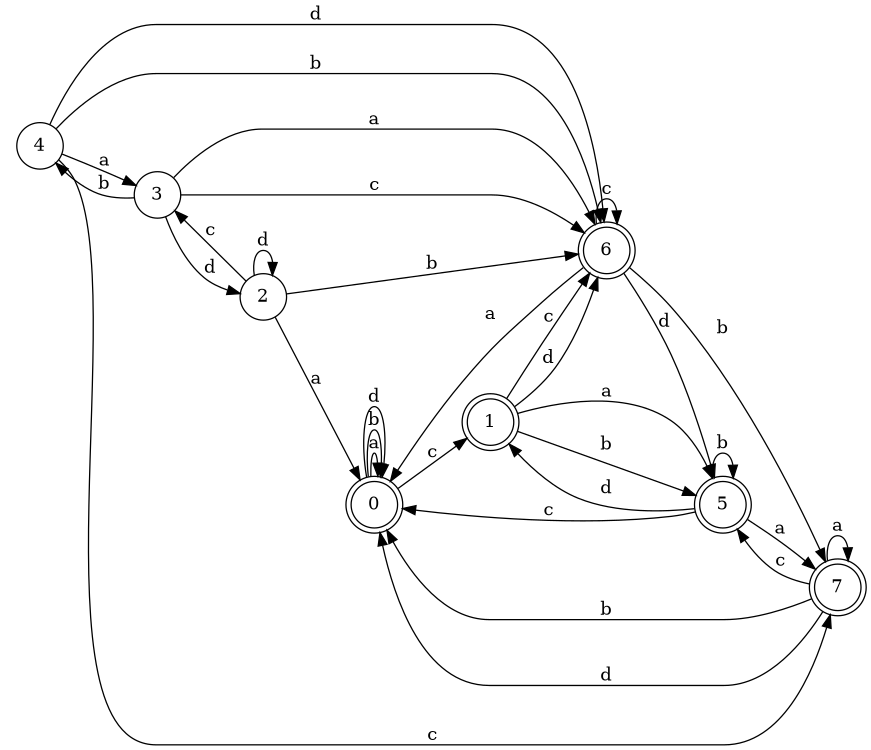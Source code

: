 digraph n7_7 {
__start0 [label="" shape="none"];

rankdir=LR;
size="8,5";

s0 [style="rounded,filled", color="black", fillcolor="white" shape="doublecircle", label="0"];
s1 [style="rounded,filled", color="black", fillcolor="white" shape="doublecircle", label="1"];
s2 [style="filled", color="black", fillcolor="white" shape="circle", label="2"];
s3 [style="filled", color="black", fillcolor="white" shape="circle", label="3"];
s4 [style="filled", color="black", fillcolor="white" shape="circle", label="4"];
s5 [style="rounded,filled", color="black", fillcolor="white" shape="doublecircle", label="5"];
s6 [style="rounded,filled", color="black", fillcolor="white" shape="doublecircle", label="6"];
s7 [style="rounded,filled", color="black", fillcolor="white" shape="doublecircle", label="7"];
s0 -> s0 [label="a"];
s0 -> s0 [label="b"];
s0 -> s1 [label="c"];
s0 -> s0 [label="d"];
s1 -> s5 [label="a"];
s1 -> s5 [label="b"];
s1 -> s6 [label="c"];
s1 -> s6 [label="d"];
s2 -> s0 [label="a"];
s2 -> s6 [label="b"];
s2 -> s3 [label="c"];
s2 -> s2 [label="d"];
s3 -> s6 [label="a"];
s3 -> s4 [label="b"];
s3 -> s6 [label="c"];
s3 -> s2 [label="d"];
s4 -> s3 [label="a"];
s4 -> s6 [label="b"];
s4 -> s7 [label="c"];
s4 -> s6 [label="d"];
s5 -> s7 [label="a"];
s5 -> s5 [label="b"];
s5 -> s0 [label="c"];
s5 -> s1 [label="d"];
s6 -> s0 [label="a"];
s6 -> s7 [label="b"];
s6 -> s6 [label="c"];
s6 -> s5 [label="d"];
s7 -> s7 [label="a"];
s7 -> s0 [label="b"];
s7 -> s5 [label="c"];
s7 -> s0 [label="d"];

}